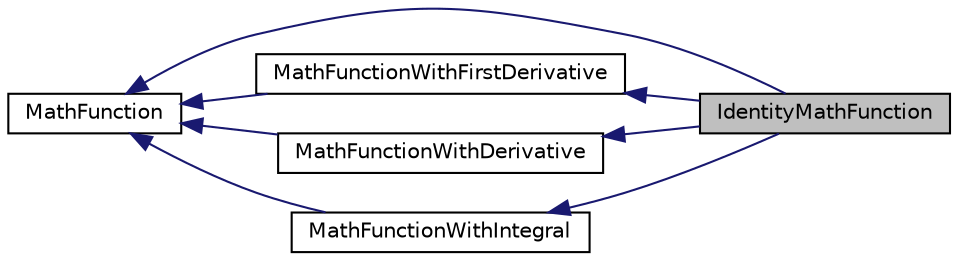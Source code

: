 digraph "IdentityMathFunction"
{
 // INTERACTIVE_SVG=YES
  bgcolor="transparent";
  edge [fontname="Helvetica",fontsize="10",labelfontname="Helvetica",labelfontsize="10"];
  node [fontname="Helvetica",fontsize="10",shape=record];
  rankdir="LR";
  Node5 [label="IdentityMathFunction",height=0.2,width=0.4,color="black", fillcolor="grey75", style="filled", fontcolor="black"];
  Node6 -> Node5 [dir="back",color="midnightblue",fontsize="10",style="solid",fontname="Helvetica"];
  Node6 [label="MathFunction",height=0.2,width=0.4,color="black",URL="$d4/daa/interfaceumontreal_1_1ssj_1_1functions_1_1MathFunction.html",tooltip="This interface should be implemented by classes which represent univariate mathematical functions..."];
  Node7 -> Node5 [dir="back",color="midnightblue",fontsize="10",style="solid",fontname="Helvetica"];
  Node7 [label="MathFunctionWithFirstDerivative",height=0.2,width=0.4,color="black",URL="$db/d0d/interfaceumontreal_1_1ssj_1_1functions_1_1MathFunctionWithFirstDerivative.html",tooltip="Represents a mathematical function whose derivative can be computed using derivative(double). "];
  Node6 -> Node7 [dir="back",color="midnightblue",fontsize="10",style="solid",fontname="Helvetica"];
  Node8 -> Node5 [dir="back",color="midnightblue",fontsize="10",style="solid",fontname="Helvetica"];
  Node8 [label="MathFunctionWithDerivative",height=0.2,width=0.4,color="black",URL="$df/d09/interfaceumontreal_1_1ssj_1_1functions_1_1MathFunctionWithDerivative.html",tooltip="Represents a mathematical function whose th derivative can be computed using derivative(double,int). "];
  Node6 -> Node8 [dir="back",color="midnightblue",fontsize="10",style="solid",fontname="Helvetica"];
  Node9 -> Node5 [dir="back",color="midnightblue",fontsize="10",style="solid",fontname="Helvetica"];
  Node9 [label="MathFunctionWithIntegral",height=0.2,width=0.4,color="black",URL="$d1/d52/interfaceumontreal_1_1ssj_1_1functions_1_1MathFunctionWithIntegral.html",tooltip="Represents a mathematical function whose integral can be computed by the integral(double,double) method. "];
  Node6 -> Node9 [dir="back",color="midnightblue",fontsize="10",style="solid",fontname="Helvetica"];
}
